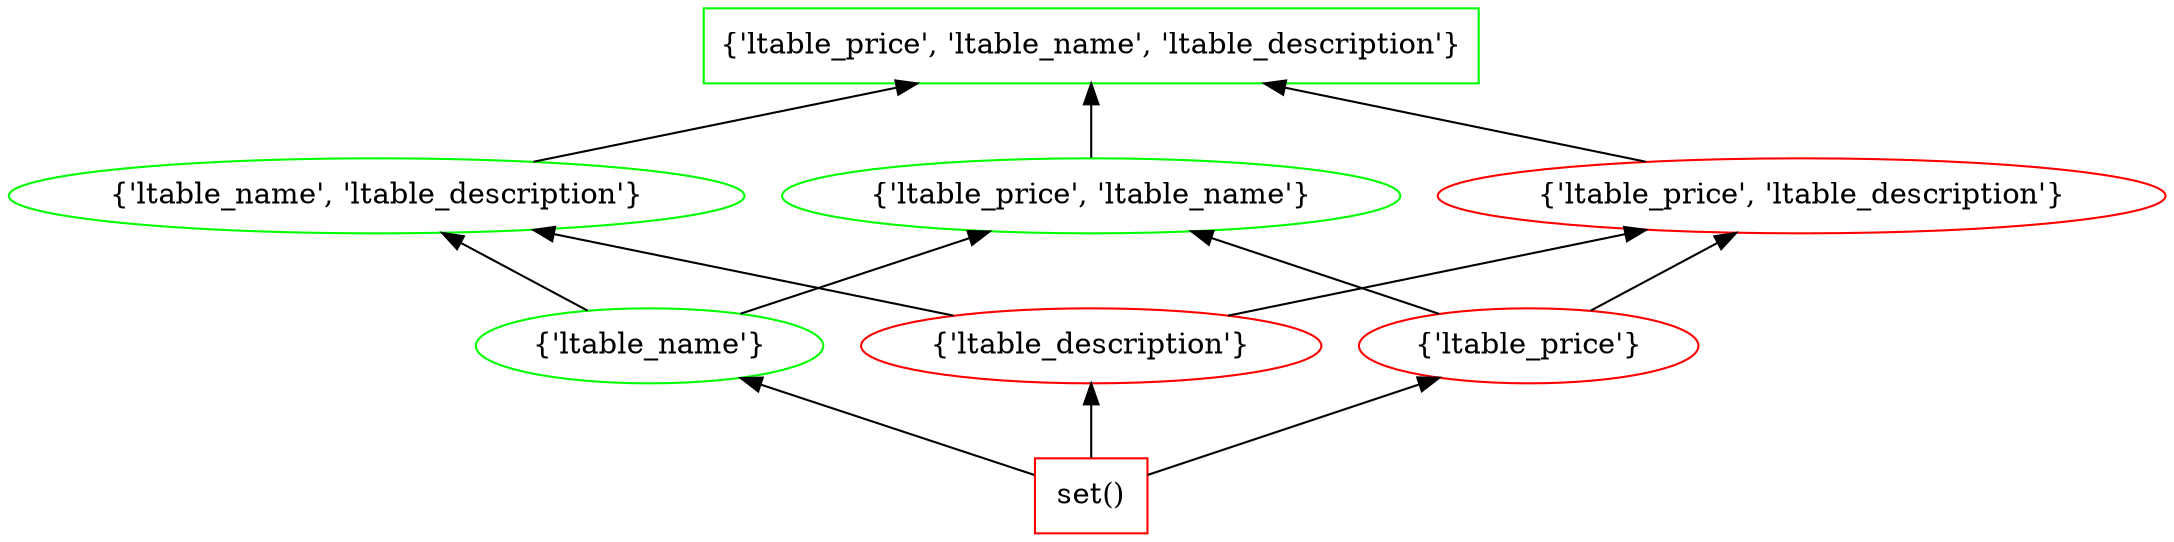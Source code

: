digraph G {
splines="line"
rankdir=BT
"{'ltable_price', 'ltable_name', 'ltable_description'}" [shape=box];
"set()" [shape=box];
"set()" [color=red];
"set()" -> "{'ltable_name'}";
"set()" -> "{'ltable_description'}";
"set()" -> "{'ltable_price'}";
"{'ltable_name'}" [color=green];
"{'ltable_name'}" -> "{'ltable_name', 'ltable_description'}";
"{'ltable_name'}" -> "{'ltable_price', 'ltable_name'}";
"{'ltable_description'}" [color=red];
"{'ltable_description'}" -> "{'ltable_name', 'ltable_description'}";
"{'ltable_description'}" -> "{'ltable_price', 'ltable_description'}";
"{'ltable_price'}" [color=red];
"{'ltable_price'}" -> "{'ltable_price', 'ltable_name'}";
"{'ltable_price'}" -> "{'ltable_price', 'ltable_description'}";
"{'ltable_name', 'ltable_description'}" [color=green];
"{'ltable_name', 'ltable_description'}" -> "{'ltable_price', 'ltable_name', 'ltable_description'}";
"{'ltable_price', 'ltable_name'}" [color=green];
"{'ltable_price', 'ltable_name'}" -> "{'ltable_price', 'ltable_name', 'ltable_description'}";
"{'ltable_price', 'ltable_description'}" [color=red];
"{'ltable_price', 'ltable_description'}" -> "{'ltable_price', 'ltable_name', 'ltable_description'}";
"{'ltable_price', 'ltable_name', 'ltable_description'}" [color=green];
}